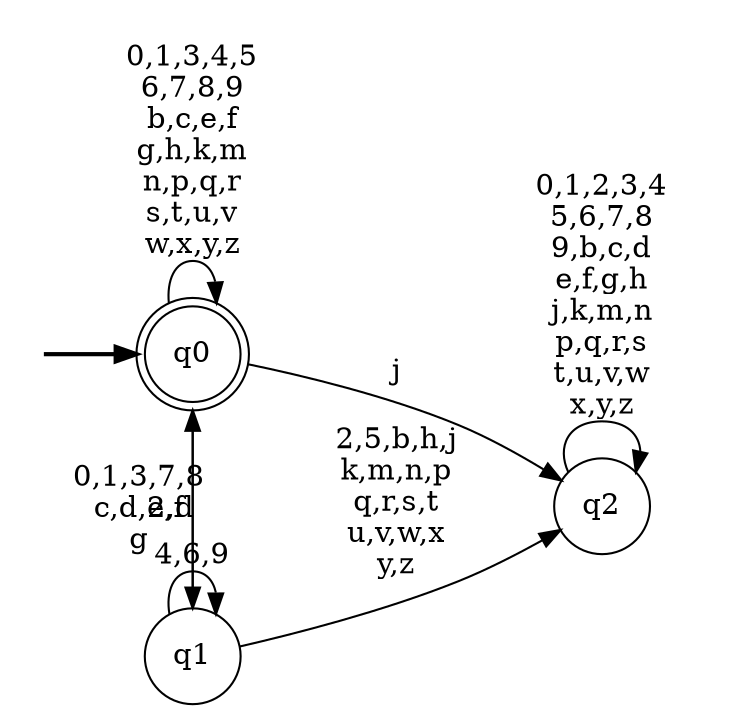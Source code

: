 digraph BlueStar {
__start0 [style = invis, shape = none, label = "", width = 0, height = 0];

rankdir=LR;
size="8,5";

s0 [style="rounded,filled", color="black", fillcolor="white" shape="doublecircle", label="q0"];
s1 [style="filled", color="black", fillcolor="white" shape="circle", label="q1"];
s2 [style="filled", color="black", fillcolor="white" shape="circle", label="q2"];
subgraph cluster_main { 
	graph [pad=".75", ranksep="0.15", nodesep="0.15"];
	 style=invis; 
	__start0 -> s0 [penwidth=2];
}
s0 -> s0 [label="0,1,3,4,5\n6,7,8,9\nb,c,e,f\ng,h,k,m\nn,p,q,r\ns,t,u,v\nw,x,y,z"];
s0 -> s1 [label="2,d"];
s0 -> s2 [label="j"];
s1 -> s0 [label="0,1,3,7,8\nc,d,e,f\ng"];
s1 -> s1 [label="4,6,9"];
s1 -> s2 [label="2,5,b,h,j\nk,m,n,p\nq,r,s,t\nu,v,w,x\ny,z"];
s2 -> s2 [label="0,1,2,3,4\n5,6,7,8\n9,b,c,d\ne,f,g,h\nj,k,m,n\np,q,r,s\nt,u,v,w\nx,y,z"];

}